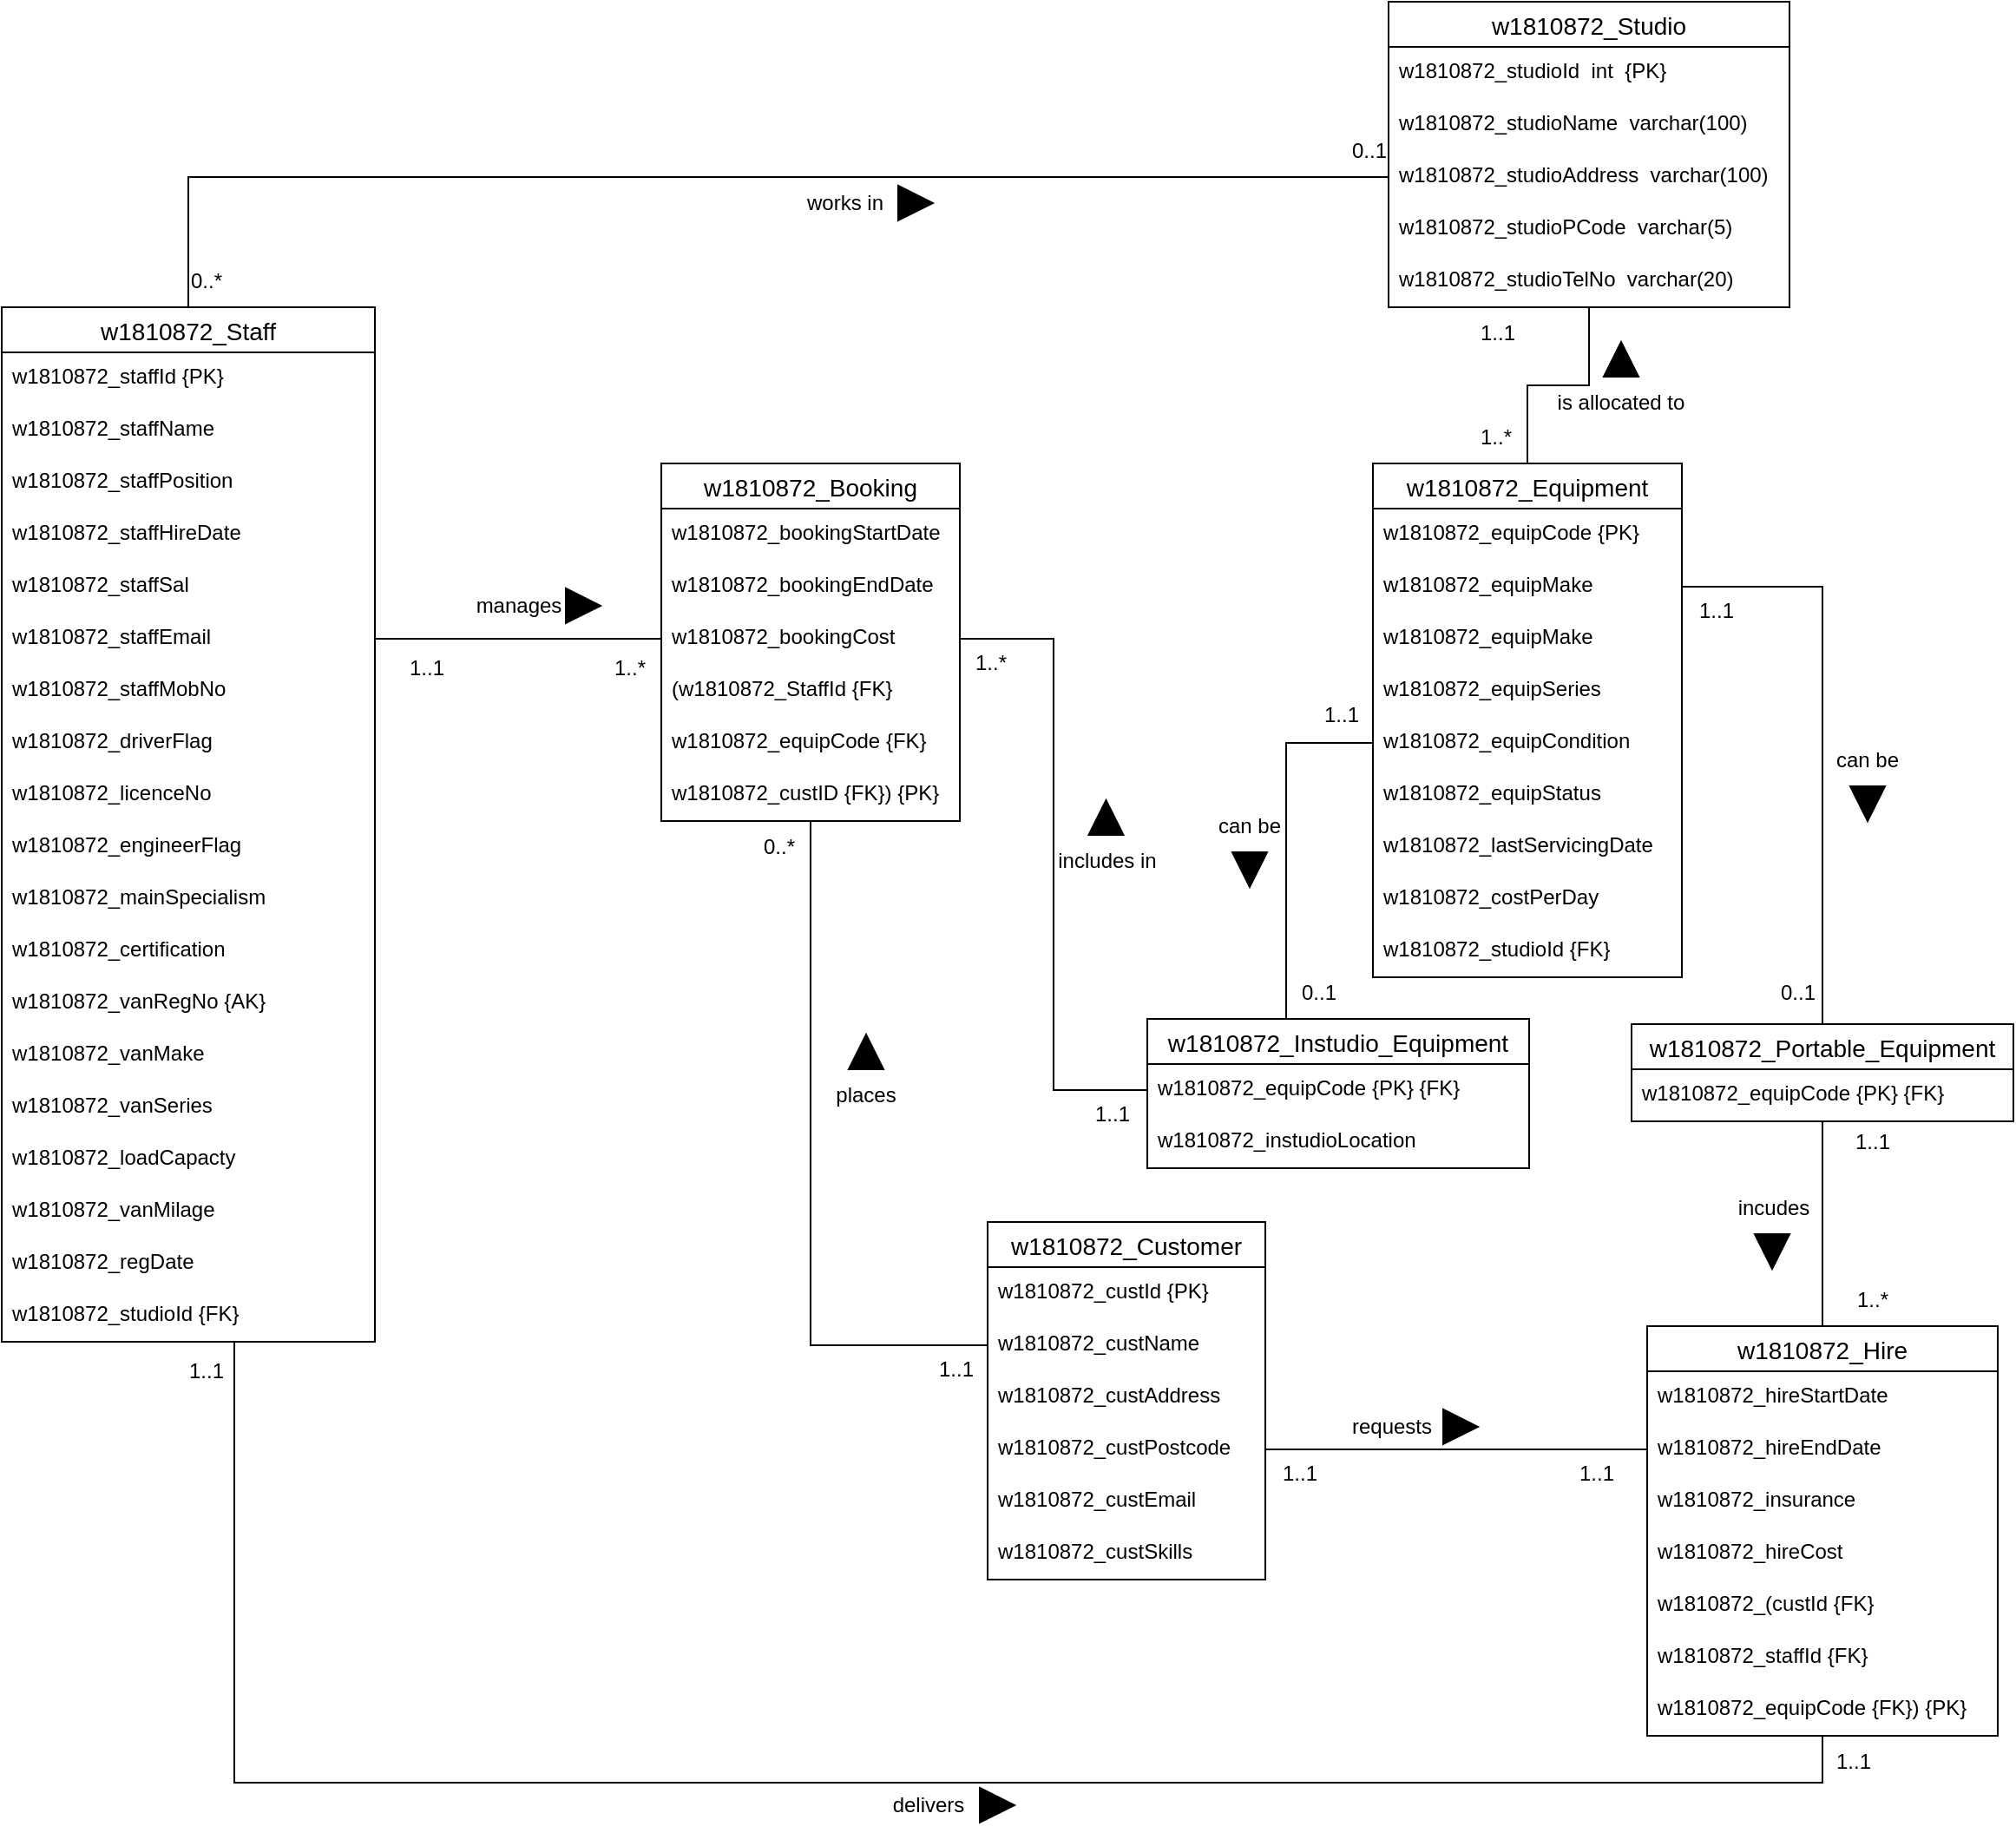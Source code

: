 <mxfile version="15.8.7" type="github">
  <diagram id="CcqqBkSiG1YW21hV8FYK" name="Version 1">
    <mxGraphModel dx="1422" dy="754" grid="1" gridSize="10" guides="1" tooltips="1" connect="1" arrows="1" fold="1" page="1" pageScale="1" pageWidth="850" pageHeight="1100" math="0" shadow="0">
      <root>
        <mxCell id="0" />
        <mxCell id="1" parent="0" />
        <mxCell id="VtyTTUjFAJm2ofCfpr8_-74" style="edgeStyle=orthogonalEdgeStyle;rounded=0;orthogonalLoop=1;jettySize=auto;html=1;endArrow=none;endFill=0;" parent="1" source="wH3_ArUirfap4TTfS6L5-1" target="VtyTTUjFAJm2ofCfpr8_-63" edge="1">
          <mxGeometry relative="1" as="geometry" />
        </mxCell>
        <mxCell id="wH3_ArUirfap4TTfS6L5-1" value="w1810872_Staff" style="swimlane;fontStyle=0;childLayout=stackLayout;horizontal=1;startSize=26;horizontalStack=0;resizeParent=1;resizeParentMax=0;resizeLast=0;collapsible=1;marginBottom=0;align=center;fontSize=14;" parent="1" vertex="1">
          <mxGeometry x="180" y="190" width="215" height="596" as="geometry" />
        </mxCell>
        <mxCell id="wH3_ArUirfap4TTfS6L5-2" value="w1810872_staffId {PK}" style="text;strokeColor=none;fillColor=none;spacingLeft=4;spacingRight=4;overflow=hidden;rotatable=0;points=[[0,0.5],[1,0.5]];portConstraint=eastwest;fontSize=12;" parent="wH3_ArUirfap4TTfS6L5-1" vertex="1">
          <mxGeometry y="26" width="215" height="30" as="geometry" />
        </mxCell>
        <mxCell id="wH3_ArUirfap4TTfS6L5-3" value="w1810872_staffName" style="text;strokeColor=none;fillColor=none;spacingLeft=4;spacingRight=4;overflow=hidden;rotatable=0;points=[[0,0.5],[1,0.5]];portConstraint=eastwest;fontSize=12;" parent="wH3_ArUirfap4TTfS6L5-1" vertex="1">
          <mxGeometry y="56" width="215" height="30" as="geometry" />
        </mxCell>
        <mxCell id="wH3_ArUirfap4TTfS6L5-4" value="w1810872_staffPosition " style="text;strokeColor=none;fillColor=none;spacingLeft=4;spacingRight=4;overflow=hidden;rotatable=0;points=[[0,0.5],[1,0.5]];portConstraint=eastwest;fontSize=12;" parent="wH3_ArUirfap4TTfS6L5-1" vertex="1">
          <mxGeometry y="86" width="215" height="30" as="geometry" />
        </mxCell>
        <mxCell id="wH3_ArUirfap4TTfS6L5-5" value="w1810872_staffHireDate" style="text;strokeColor=none;fillColor=none;spacingLeft=4;spacingRight=4;overflow=hidden;rotatable=0;points=[[0,0.5],[1,0.5]];portConstraint=eastwest;fontSize=12;" parent="wH3_ArUirfap4TTfS6L5-1" vertex="1">
          <mxGeometry y="116" width="215" height="30" as="geometry" />
        </mxCell>
        <mxCell id="wH3_ArUirfap4TTfS6L5-7" value="w1810872_staffSal" style="text;strokeColor=none;fillColor=none;spacingLeft=4;spacingRight=4;overflow=hidden;rotatable=0;points=[[0,0.5],[1,0.5]];portConstraint=eastwest;fontSize=12;" parent="wH3_ArUirfap4TTfS6L5-1" vertex="1">
          <mxGeometry y="146" width="215" height="30" as="geometry" />
        </mxCell>
        <mxCell id="wH3_ArUirfap4TTfS6L5-8" value="w1810872_staffEmail" style="text;strokeColor=none;fillColor=none;spacingLeft=4;spacingRight=4;overflow=hidden;rotatable=0;points=[[0,0.5],[1,0.5]];portConstraint=eastwest;fontSize=12;" parent="wH3_ArUirfap4TTfS6L5-1" vertex="1">
          <mxGeometry y="176" width="215" height="30" as="geometry" />
        </mxCell>
        <mxCell id="wH3_ArUirfap4TTfS6L5-6" value="w1810872_staffMobNo" style="text;strokeColor=none;fillColor=none;spacingLeft=4;spacingRight=4;overflow=hidden;rotatable=0;points=[[0,0.5],[1,0.5]];portConstraint=eastwest;fontSize=12;" parent="wH3_ArUirfap4TTfS6L5-1" vertex="1">
          <mxGeometry y="206" width="215" height="30" as="geometry" />
        </mxCell>
        <mxCell id="wH3_ArUirfap4TTfS6L5-9" value="w1810872_driverFlag" style="text;strokeColor=none;fillColor=none;spacingLeft=4;spacingRight=4;overflow=hidden;rotatable=0;points=[[0,0.5],[1,0.5]];portConstraint=eastwest;fontSize=12;" parent="wH3_ArUirfap4TTfS6L5-1" vertex="1">
          <mxGeometry y="236" width="215" height="30" as="geometry" />
        </mxCell>
        <mxCell id="wH3_ArUirfap4TTfS6L5-10" value="w1810872_licenceNo" style="text;strokeColor=none;fillColor=none;spacingLeft=4;spacingRight=4;overflow=hidden;rotatable=0;points=[[0,0.5],[1,0.5]];portConstraint=eastwest;fontSize=12;" parent="wH3_ArUirfap4TTfS6L5-1" vertex="1">
          <mxGeometry y="266" width="215" height="30" as="geometry" />
        </mxCell>
        <mxCell id="wH3_ArUirfap4TTfS6L5-11" value="w1810872_engineerFlag" style="text;strokeColor=none;fillColor=none;spacingLeft=4;spacingRight=4;overflow=hidden;rotatable=0;points=[[0,0.5],[1,0.5]];portConstraint=eastwest;fontSize=12;" parent="wH3_ArUirfap4TTfS6L5-1" vertex="1">
          <mxGeometry y="296" width="215" height="30" as="geometry" />
        </mxCell>
        <mxCell id="wH3_ArUirfap4TTfS6L5-12" value="w1810872_mainSpecialism " style="text;strokeColor=none;fillColor=none;spacingLeft=4;spacingRight=4;overflow=hidden;rotatable=0;points=[[0,0.5],[1,0.5]];portConstraint=eastwest;fontSize=12;" parent="wH3_ArUirfap4TTfS6L5-1" vertex="1">
          <mxGeometry y="326" width="215" height="30" as="geometry" />
        </mxCell>
        <mxCell id="wH3_ArUirfap4TTfS6L5-18" value="w1810872_certification" style="text;strokeColor=none;fillColor=none;spacingLeft=4;spacingRight=4;overflow=hidden;rotatable=0;points=[[0,0.5],[1,0.5]];portConstraint=eastwest;fontSize=12;" parent="wH3_ArUirfap4TTfS6L5-1" vertex="1">
          <mxGeometry y="356" width="215" height="30" as="geometry" />
        </mxCell>
        <mxCell id="wH3_ArUirfap4TTfS6L5-24" value="w1810872_vanRegNo {AK}" style="text;strokeColor=none;fillColor=none;spacingLeft=4;spacingRight=4;overflow=hidden;rotatable=0;points=[[0,0.5],[1,0.5]];portConstraint=eastwest;fontSize=12;fontColor=#000000;" parent="wH3_ArUirfap4TTfS6L5-1" vertex="1">
          <mxGeometry y="386" width="215" height="30" as="geometry" />
        </mxCell>
        <mxCell id="wH3_ArUirfap4TTfS6L5-19" value="w1810872_vanMake" style="text;strokeColor=none;fillColor=none;spacingLeft=4;spacingRight=4;overflow=hidden;rotatable=0;points=[[0,0.5],[1,0.5]];portConstraint=eastwest;fontSize=12;fontColor=#000000;" parent="wH3_ArUirfap4TTfS6L5-1" vertex="1">
          <mxGeometry y="416" width="215" height="30" as="geometry" />
        </mxCell>
        <mxCell id="wH3_ArUirfap4TTfS6L5-26" value="w1810872_vanSeries " style="text;strokeColor=none;fillColor=none;spacingLeft=4;spacingRight=4;overflow=hidden;rotatable=0;points=[[0,0.5],[1,0.5]];portConstraint=eastwest;fontSize=12;fontColor=#000000;" parent="wH3_ArUirfap4TTfS6L5-1" vertex="1">
          <mxGeometry y="446" width="215" height="30" as="geometry" />
        </mxCell>
        <mxCell id="wH3_ArUirfap4TTfS6L5-27" value="w1810872_loadCapacty" style="text;strokeColor=none;fillColor=none;spacingLeft=4;spacingRight=4;overflow=hidden;rotatable=0;points=[[0,0.5],[1,0.5]];portConstraint=eastwest;fontSize=12;fontColor=#000000;" parent="wH3_ArUirfap4TTfS6L5-1" vertex="1">
          <mxGeometry y="476" width="215" height="30" as="geometry" />
        </mxCell>
        <mxCell id="wH3_ArUirfap4TTfS6L5-25" value="w1810872_vanMilage " style="text;strokeColor=none;fillColor=none;spacingLeft=4;spacingRight=4;overflow=hidden;rotatable=0;points=[[0,0.5],[1,0.5]];portConstraint=eastwest;fontSize=12;fontColor=#000000;" parent="wH3_ArUirfap4TTfS6L5-1" vertex="1">
          <mxGeometry y="506" width="215" height="30" as="geometry" />
        </mxCell>
        <mxCell id="wH3_ArUirfap4TTfS6L5-28" value="w1810872_regDate" style="text;strokeColor=none;fillColor=none;spacingLeft=4;spacingRight=4;overflow=hidden;rotatable=0;points=[[0,0.5],[1,0.5]];portConstraint=eastwest;fontSize=12;fontColor=#000000;" parent="wH3_ArUirfap4TTfS6L5-1" vertex="1">
          <mxGeometry y="536" width="215" height="30" as="geometry" />
        </mxCell>
        <mxCell id="VtyTTUjFAJm2ofCfpr8_-73" value="w1810872_studioId {FK}" style="text;strokeColor=none;fillColor=none;spacingLeft=4;spacingRight=4;overflow=hidden;rotatable=0;points=[[0,0.5],[1,0.5]];portConstraint=eastwest;fontSize=12;fontColor=#000000;" parent="wH3_ArUirfap4TTfS6L5-1" vertex="1">
          <mxGeometry y="566" width="215" height="30" as="geometry" />
        </mxCell>
        <mxCell id="VtyTTUjFAJm2ofCfpr8_-67" style="edgeStyle=orthogonalEdgeStyle;rounded=0;orthogonalLoop=1;jettySize=auto;html=1;endArrow=none;endFill=0;" parent="1" source="wH3_ArUirfap4TTfS6L5-29" target="VtyTTUjFAJm2ofCfpr8_-61" edge="1">
          <mxGeometry relative="1" as="geometry" />
        </mxCell>
        <mxCell id="wH3_ArUirfap4TTfS6L5-29" value="w1810872_Equipment" style="swimlane;fontStyle=0;childLayout=stackLayout;horizontal=1;startSize=26;horizontalStack=0;resizeParent=1;resizeParentMax=0;resizeLast=0;collapsible=1;marginBottom=0;align=center;fontSize=14;fontColor=#000000;" parent="1" vertex="1">
          <mxGeometry x="970" y="280" width="178" height="296" as="geometry" />
        </mxCell>
        <mxCell id="wH3_ArUirfap4TTfS6L5-30" value="w1810872_equipCode {PK}" style="text;strokeColor=none;fillColor=none;spacingLeft=4;spacingRight=4;overflow=hidden;rotatable=0;points=[[0,0.5],[1,0.5]];portConstraint=eastwest;fontSize=12;fontColor=#000000;" parent="wH3_ArUirfap4TTfS6L5-29" vertex="1">
          <mxGeometry y="26" width="178" height="30" as="geometry" />
        </mxCell>
        <mxCell id="wH3_ArUirfap4TTfS6L5-31" value="w1810872_equipMake" style="text;strokeColor=none;fillColor=none;spacingLeft=4;spacingRight=4;overflow=hidden;rotatable=0;points=[[0,0.5],[1,0.5]];portConstraint=eastwest;fontSize=12;fontColor=#000000;" parent="wH3_ArUirfap4TTfS6L5-29" vertex="1">
          <mxGeometry y="56" width="178" height="30" as="geometry" />
        </mxCell>
        <mxCell id="nbJVjTYj6Yu_1hs8ueYN-4" value="w1810872_equipMake" style="text;strokeColor=none;fillColor=none;spacingLeft=4;spacingRight=4;overflow=hidden;rotatable=0;points=[[0,0.5],[1,0.5]];portConstraint=eastwest;fontSize=12;fontColor=#000000;" parent="wH3_ArUirfap4TTfS6L5-29" vertex="1">
          <mxGeometry y="86" width="178" height="30" as="geometry" />
        </mxCell>
        <mxCell id="wH3_ArUirfap4TTfS6L5-32" value="w1810872_equipSeries " style="text;strokeColor=none;fillColor=none;spacingLeft=4;spacingRight=4;overflow=hidden;rotatable=0;points=[[0,0.5],[1,0.5]];portConstraint=eastwest;fontSize=12;fontColor=#000000;" parent="wH3_ArUirfap4TTfS6L5-29" vertex="1">
          <mxGeometry y="116" width="178" height="30" as="geometry" />
        </mxCell>
        <mxCell id="wH3_ArUirfap4TTfS6L5-56" value="w1810872_equipCondition" style="text;strokeColor=none;fillColor=none;spacingLeft=4;spacingRight=4;overflow=hidden;rotatable=0;points=[[0,0.5],[1,0.5]];portConstraint=eastwest;fontSize=12;fontColor=#000000;" parent="wH3_ArUirfap4TTfS6L5-29" vertex="1">
          <mxGeometry y="146" width="178" height="30" as="geometry" />
        </mxCell>
        <mxCell id="wH3_ArUirfap4TTfS6L5-57" value="w1810872_equipStatus" style="text;strokeColor=none;fillColor=none;spacingLeft=4;spacingRight=4;overflow=hidden;rotatable=0;points=[[0,0.5],[1,0.5]];portConstraint=eastwest;fontSize=12;fontColor=#000000;" parent="wH3_ArUirfap4TTfS6L5-29" vertex="1">
          <mxGeometry y="176" width="178" height="30" as="geometry" />
        </mxCell>
        <mxCell id="wH3_ArUirfap4TTfS6L5-58" value="w1810872_lastServicingDate" style="text;strokeColor=none;fillColor=none;spacingLeft=4;spacingRight=4;overflow=hidden;rotatable=0;points=[[0,0.5],[1,0.5]];portConstraint=eastwest;fontSize=12;fontColor=#000000;" parent="wH3_ArUirfap4TTfS6L5-29" vertex="1">
          <mxGeometry y="206" width="178" height="30" as="geometry" />
        </mxCell>
        <mxCell id="wH3_ArUirfap4TTfS6L5-59" value="w1810872_costPerDay" style="text;strokeColor=none;fillColor=none;spacingLeft=4;spacingRight=4;overflow=hidden;rotatable=0;points=[[0,0.5],[1,0.5]];portConstraint=eastwest;fontSize=12;fontColor=#000000;" parent="wH3_ArUirfap4TTfS6L5-29" vertex="1">
          <mxGeometry y="236" width="178" height="30" as="geometry" />
        </mxCell>
        <mxCell id="VtyTTUjFAJm2ofCfpr8_-72" value="w1810872_studioId {FK}" style="text;strokeColor=none;fillColor=none;spacingLeft=4;spacingRight=4;overflow=hidden;rotatable=0;points=[[0,0.5],[1,0.5]];portConstraint=eastwest;fontSize=12;fontColor=#000000;" parent="wH3_ArUirfap4TTfS6L5-29" vertex="1">
          <mxGeometry y="266" width="178" height="30" as="geometry" />
        </mxCell>
        <mxCell id="wH3_ArUirfap4TTfS6L5-33" value="w1810872_Instudio_Equipment" style="swimlane;fontStyle=0;childLayout=stackLayout;horizontal=1;startSize=26;horizontalStack=0;resizeParent=1;resizeParentMax=0;resizeLast=0;collapsible=1;marginBottom=0;align=center;fontSize=14;fontColor=#000000;" parent="1" vertex="1">
          <mxGeometry x="840" y="600" width="220" height="86" as="geometry" />
        </mxCell>
        <mxCell id="nbJVjTYj6Yu_1hs8ueYN-1" value="w1810872_equipCode {PK} {FK}" style="text;strokeColor=none;fillColor=none;spacingLeft=4;spacingRight=4;overflow=hidden;rotatable=0;points=[[0,0.5],[1,0.5]];portConstraint=eastwest;fontSize=12;fontColor=#000000;" parent="wH3_ArUirfap4TTfS6L5-33" vertex="1">
          <mxGeometry y="26" width="220" height="30" as="geometry" />
        </mxCell>
        <mxCell id="wH3_ArUirfap4TTfS6L5-34" value="w1810872_instudioLocation" style="text;strokeColor=none;fillColor=none;spacingLeft=4;spacingRight=4;overflow=hidden;rotatable=0;points=[[0,0.5],[1,0.5]];portConstraint=eastwest;fontSize=12;fontColor=#000000;" parent="wH3_ArUirfap4TTfS6L5-33" vertex="1">
          <mxGeometry y="56" width="220" height="30" as="geometry" />
        </mxCell>
        <mxCell id="28Ivz7gwSlMY4bfBRnSF-2" style="edgeStyle=orthogonalEdgeStyle;rounded=0;orthogonalLoop=1;jettySize=auto;html=1;endArrow=none;endFill=0;" edge="1" parent="1" source="wH3_ArUirfap4TTfS6L5-37" target="VtyTTUjFAJm2ofCfpr8_-10">
          <mxGeometry relative="1" as="geometry" />
        </mxCell>
        <mxCell id="wH3_ArUirfap4TTfS6L5-37" value="w1810872_Portable_Equipment" style="swimlane;fontStyle=0;childLayout=stackLayout;horizontal=1;startSize=26;horizontalStack=0;resizeParent=1;resizeParentMax=0;resizeLast=0;collapsible=1;marginBottom=0;align=center;fontSize=14;fontColor=#000000;" parent="1" vertex="1">
          <mxGeometry x="1119" y="603" width="220" height="56" as="geometry" />
        </mxCell>
        <mxCell id="nbJVjTYj6Yu_1hs8ueYN-3" value="w1810872_equipCode {PK} {FK}" style="text;strokeColor=none;fillColor=none;spacingLeft=4;spacingRight=4;overflow=hidden;rotatable=0;points=[[0,0.5],[1,0.5]];portConstraint=eastwest;fontSize=12;fontColor=#000000;" parent="wH3_ArUirfap4TTfS6L5-37" vertex="1">
          <mxGeometry y="26" width="220" height="30" as="geometry" />
        </mxCell>
        <mxCell id="wH3_ArUirfap4TTfS6L5-41" style="edgeStyle=orthogonalEdgeStyle;rounded=0;orthogonalLoop=1;jettySize=auto;html=1;fontColor=#000000;endArrow=none;endFill=0;exitX=0;exitY=0.5;exitDx=0;exitDy=0;" parent="1" source="wH3_ArUirfap4TTfS6L5-56" target="wH3_ArUirfap4TTfS6L5-33" edge="1">
          <mxGeometry relative="1" as="geometry">
            <Array as="points">
              <mxPoint x="920" y="441" />
            </Array>
          </mxGeometry>
        </mxCell>
        <mxCell id="wH3_ArUirfap4TTfS6L5-42" style="edgeStyle=orthogonalEdgeStyle;rounded=0;orthogonalLoop=1;jettySize=auto;html=1;fontColor=#000000;endArrow=none;endFill=0;" parent="1" source="wH3_ArUirfap4TTfS6L5-31" target="wH3_ArUirfap4TTfS6L5-37" edge="1">
          <mxGeometry relative="1" as="geometry" />
        </mxCell>
        <mxCell id="wH3_ArUirfap4TTfS6L5-43" value="can be" style="text;html=1;strokeColor=none;fillColor=none;align=center;verticalAlign=middle;whiteSpace=wrap;rounded=0;fontColor=#000000;" parent="1" vertex="1">
          <mxGeometry x="869" y="474" width="60" height="30" as="geometry" />
        </mxCell>
        <mxCell id="wH3_ArUirfap4TTfS6L5-44" value="" style="triangle;whiteSpace=wrap;html=1;fontColor=#000000;direction=south;fillColor=#000000;" parent="1" vertex="1">
          <mxGeometry x="889" y="504" width="20" height="20" as="geometry" />
        </mxCell>
        <mxCell id="wH3_ArUirfap4TTfS6L5-46" value="1..1" style="text;html=1;strokeColor=none;fillColor=none;align=center;verticalAlign=middle;whiteSpace=wrap;rounded=0;fontColor=#000000;" parent="1" vertex="1">
          <mxGeometry x="922" y="410" width="60" height="30" as="geometry" />
        </mxCell>
        <mxCell id="wH3_ArUirfap4TTfS6L5-51" value="1..1" style="text;html=1;strokeColor=none;fillColor=none;align=center;verticalAlign=middle;whiteSpace=wrap;rounded=0;fontColor=#000000;" parent="1" vertex="1">
          <mxGeometry x="1138" y="350" width="60" height="30" as="geometry" />
        </mxCell>
        <mxCell id="wH3_ArUirfap4TTfS6L5-52" value="0..1&lt;span style=&quot;color: rgba(0 , 0 , 0 , 0) ; font-family: monospace ; font-size: 0px&quot;&gt;%3CmxGraphModel%3E%3Croot%3E%3CmxCell%20id%3D%220%22%2F%3E%3CmxCell%20id%3D%221%22%20parent%3D%220%22%2F%3E%3CmxCell%20id%3D%222%22%20value%3D%221..1%22%20style%3D%22text%3Bhtml%3D1%3BstrokeColor%3Dnone%3BfillColor%3Dnone%3Balign%3Dcenter%3BverticalAlign%3Dmiddle%3BwhiteSpace%3Dwrap%3Brounded%3D0%3BfontColor%3D%23000000%3B%22%20vertex%3D%221%22%20parent%3D%221%22%3E%3CmxGeometry%20x%3D%22722%22%20y%3D%22350%22%20width%3D%2260%22%20height%3D%2230%22%20as%3D%22geometry%22%2F%3E%3C%2FmxCell%3E%3C%2Froot%3E%3C%2FmxGraphModel%3E&lt;/span&gt;" style="text;html=1;strokeColor=none;fillColor=none;align=center;verticalAlign=middle;whiteSpace=wrap;rounded=0;fontColor=#000000;" parent="1" vertex="1">
          <mxGeometry x="909" y="570" width="60" height="30" as="geometry" />
        </mxCell>
        <mxCell id="wH3_ArUirfap4TTfS6L5-53" value="0..1" style="text;html=1;strokeColor=none;fillColor=none;align=center;verticalAlign=middle;whiteSpace=wrap;rounded=0;fontColor=#000000;" parent="1" vertex="1">
          <mxGeometry x="1185" y="570" width="60" height="30" as="geometry" />
        </mxCell>
        <mxCell id="wH3_ArUirfap4TTfS6L5-54" value="can be" style="text;html=1;strokeColor=none;fillColor=none;align=center;verticalAlign=middle;whiteSpace=wrap;rounded=0;fontColor=#000000;" parent="1" vertex="1">
          <mxGeometry x="1225" y="436" width="60" height="30" as="geometry" />
        </mxCell>
        <mxCell id="wH3_ArUirfap4TTfS6L5-55" value="" style="triangle;whiteSpace=wrap;html=1;fontColor=#000000;direction=south;fillColor=#000000;" parent="1" vertex="1">
          <mxGeometry x="1245" y="466" width="20" height="20" as="geometry" />
        </mxCell>
        <mxCell id="n2K_HDW1BZdv-mTh19Q7-1" value="w1810872_Customer" style="swimlane;fontStyle=0;childLayout=stackLayout;horizontal=1;startSize=26;horizontalStack=0;resizeParent=1;resizeParentMax=0;resizeLast=0;collapsible=1;marginBottom=0;align=center;fontSize=14;fontColor=#000000;" parent="1" vertex="1">
          <mxGeometry x="748" y="717" width="160" height="206" as="geometry" />
        </mxCell>
        <mxCell id="n2K_HDW1BZdv-mTh19Q7-2" value="w1810872_custId {PK}" style="text;strokeColor=none;fillColor=none;spacingLeft=4;spacingRight=4;overflow=hidden;rotatable=0;points=[[0,0.5],[1,0.5]];portConstraint=eastwest;fontSize=12;fontColor=#000000;" parent="n2K_HDW1BZdv-mTh19Q7-1" vertex="1">
          <mxGeometry y="26" width="160" height="30" as="geometry" />
        </mxCell>
        <mxCell id="n2K_HDW1BZdv-mTh19Q7-3" value="w1810872_custName" style="text;strokeColor=none;fillColor=none;spacingLeft=4;spacingRight=4;overflow=hidden;rotatable=0;points=[[0,0.5],[1,0.5]];portConstraint=eastwest;fontSize=12;fontColor=#000000;" parent="n2K_HDW1BZdv-mTh19Q7-1" vertex="1">
          <mxGeometry y="56" width="160" height="30" as="geometry" />
        </mxCell>
        <mxCell id="n2K_HDW1BZdv-mTh19Q7-4" value="w1810872_custAddress" style="text;strokeColor=none;fillColor=none;spacingLeft=4;spacingRight=4;overflow=hidden;rotatable=0;points=[[0,0.5],[1,0.5]];portConstraint=eastwest;fontSize=12;fontColor=#000000;" parent="n2K_HDW1BZdv-mTh19Q7-1" vertex="1">
          <mxGeometry y="86" width="160" height="30" as="geometry" />
        </mxCell>
        <mxCell id="n2K_HDW1BZdv-mTh19Q7-5" value="w1810872_custPostcode" style="text;strokeColor=none;fillColor=none;spacingLeft=4;spacingRight=4;overflow=hidden;rotatable=0;points=[[0,0.5],[1,0.5]];portConstraint=eastwest;fontSize=12;fontColor=#000000;" parent="n2K_HDW1BZdv-mTh19Q7-1" vertex="1">
          <mxGeometry y="116" width="160" height="30" as="geometry" />
        </mxCell>
        <mxCell id="n2K_HDW1BZdv-mTh19Q7-6" value="w1810872_custEmail" style="text;strokeColor=none;fillColor=none;spacingLeft=4;spacingRight=4;overflow=hidden;rotatable=0;points=[[0,0.5],[1,0.5]];portConstraint=eastwest;fontSize=12;fontColor=#000000;" parent="n2K_HDW1BZdv-mTh19Q7-1" vertex="1">
          <mxGeometry y="146" width="160" height="30" as="geometry" />
        </mxCell>
        <mxCell id="n2K_HDW1BZdv-mTh19Q7-7" value="w1810872_custSkills" style="text;strokeColor=none;fillColor=none;spacingLeft=4;spacingRight=4;overflow=hidden;rotatable=0;points=[[0,0.5],[1,0.5]];portConstraint=eastwest;fontSize=12;fontColor=#000000;" parent="n2K_HDW1BZdv-mTh19Q7-1" vertex="1">
          <mxGeometry y="176" width="160" height="30" as="geometry" />
        </mxCell>
        <mxCell id="n2K_HDW1BZdv-mTh19Q7-21" style="edgeStyle=orthogonalEdgeStyle;rounded=0;orthogonalLoop=1;jettySize=auto;html=1;endArrow=none;endFill=0;" parent="1" source="n2K_HDW1BZdv-mTh19Q7-9" target="n2K_HDW1BZdv-mTh19Q7-3" edge="1">
          <mxGeometry relative="1" as="geometry" />
        </mxCell>
        <mxCell id="n2K_HDW1BZdv-mTh19Q7-9" value="w1810872_Booking" style="swimlane;fontStyle=0;childLayout=stackLayout;horizontal=1;startSize=26;horizontalStack=0;resizeParent=1;resizeParentMax=0;resizeLast=0;collapsible=1;marginBottom=0;align=center;fontSize=14;fontColor=#000000;" parent="1" vertex="1">
          <mxGeometry x="560" y="280" width="172" height="206" as="geometry" />
        </mxCell>
        <mxCell id="VtyTTUjFAJm2ofCfpr8_-55" value="w1810872_bookingStartDate" style="text;strokeColor=none;fillColor=none;spacingLeft=4;spacingRight=4;overflow=hidden;rotatable=0;points=[[0,0.5],[1,0.5]];portConstraint=eastwest;fontSize=12;fontColor=#000000;" parent="n2K_HDW1BZdv-mTh19Q7-9" vertex="1">
          <mxGeometry y="26" width="172" height="30" as="geometry" />
        </mxCell>
        <mxCell id="VtyTTUjFAJm2ofCfpr8_-56" value="w1810872_bookingEndDate" style="text;strokeColor=none;fillColor=none;spacingLeft=4;spacingRight=4;overflow=hidden;rotatable=0;points=[[0,0.5],[1,0.5]];portConstraint=eastwest;fontSize=12;fontColor=#000000;" parent="n2K_HDW1BZdv-mTh19Q7-9" vertex="1">
          <mxGeometry y="56" width="172" height="30" as="geometry" />
        </mxCell>
        <mxCell id="VtyTTUjFAJm2ofCfpr8_-57" value="w1810872_bookingCost" style="text;strokeColor=none;fillColor=none;spacingLeft=4;spacingRight=4;overflow=hidden;rotatable=0;points=[[0,0.5],[1,0.5]];portConstraint=eastwest;fontSize=12;fontColor=#000000;" parent="n2K_HDW1BZdv-mTh19Q7-9" vertex="1">
          <mxGeometry y="86" width="172" height="30" as="geometry" />
        </mxCell>
        <mxCell id="n2K_HDW1BZdv-mTh19Q7-11" value="(w1810872_StaffId {FK}" style="text;strokeColor=none;fillColor=none;spacingLeft=4;spacingRight=4;overflow=hidden;rotatable=0;points=[[0,0.5],[1,0.5]];portConstraint=eastwest;fontSize=12;fontColor=#000000;" parent="n2K_HDW1BZdv-mTh19Q7-9" vertex="1">
          <mxGeometry y="116" width="172" height="30" as="geometry" />
        </mxCell>
        <mxCell id="n2K_HDW1BZdv-mTh19Q7-12" value="w1810872_equipCode {FK}" style="text;strokeColor=none;fillColor=none;spacingLeft=4;spacingRight=4;overflow=hidden;rotatable=0;points=[[0,0.5],[1,0.5]];portConstraint=eastwest;fontSize=12;fontColor=#000000;" parent="n2K_HDW1BZdv-mTh19Q7-9" vertex="1">
          <mxGeometry y="146" width="172" height="30" as="geometry" />
        </mxCell>
        <mxCell id="n2K_HDW1BZdv-mTh19Q7-13" value="w1810872_custID {FK}) {PK}" style="text;strokeColor=none;fillColor=none;spacingLeft=4;spacingRight=4;overflow=hidden;rotatable=0;points=[[0,0.5],[1,0.5]];portConstraint=eastwest;fontSize=12;fontColor=#000000;" parent="n2K_HDW1BZdv-mTh19Q7-9" vertex="1">
          <mxGeometry y="176" width="172" height="30" as="geometry" />
        </mxCell>
        <mxCell id="n2K_HDW1BZdv-mTh19Q7-19" value="1..*" style="text;html=1;strokeColor=none;fillColor=none;align=center;verticalAlign=middle;whiteSpace=wrap;rounded=0;" parent="1" vertex="1">
          <mxGeometry x="512" y="383" width="60" height="30" as="geometry" />
        </mxCell>
        <mxCell id="n2K_HDW1BZdv-mTh19Q7-20" value="1..*" style="text;html=1;strokeColor=none;fillColor=none;align=center;verticalAlign=middle;whiteSpace=wrap;rounded=0;" parent="1" vertex="1">
          <mxGeometry x="719.5" y="380" width="60" height="30" as="geometry" />
        </mxCell>
        <mxCell id="n2K_HDW1BZdv-mTh19Q7-22" value="0..*" style="text;html=1;strokeColor=none;fillColor=none;align=center;verticalAlign=middle;whiteSpace=wrap;rounded=0;" parent="1" vertex="1">
          <mxGeometry x="598" y="486" width="60" height="30" as="geometry" />
        </mxCell>
        <mxCell id="n2K_HDW1BZdv-mTh19Q7-23" value="1..1" style="text;html=1;strokeColor=none;fillColor=none;align=center;verticalAlign=middle;whiteSpace=wrap;rounded=0;" parent="1" vertex="1">
          <mxGeometry x="790" y="640" width="60" height="30" as="geometry" />
        </mxCell>
        <mxCell id="n2K_HDW1BZdv-mTh19Q7-24" value="1..1" style="text;html=1;strokeColor=none;fillColor=none;align=center;verticalAlign=middle;whiteSpace=wrap;rounded=0;" parent="1" vertex="1">
          <mxGeometry x="395" y="383" width="60" height="30" as="geometry" />
        </mxCell>
        <mxCell id="n2K_HDW1BZdv-mTh19Q7-25" value="1..1" style="text;html=1;strokeColor=none;fillColor=none;align=center;verticalAlign=middle;whiteSpace=wrap;rounded=0;" parent="1" vertex="1">
          <mxGeometry x="700" y="787" width="60" height="30" as="geometry" />
        </mxCell>
        <mxCell id="Edv-MvZsnZ7X6Sw8Yy-o-7" value="manages" style="text;html=1;strokeColor=none;fillColor=none;align=center;verticalAlign=middle;whiteSpace=wrap;rounded=0;" parent="1" vertex="1">
          <mxGeometry x="448" y="347" width="60" height="30" as="geometry" />
        </mxCell>
        <mxCell id="VtyTTUjFAJm2ofCfpr8_-1" value="" style="triangle;whiteSpace=wrap;html=1;fontColor=#000000;direction=east;fillColor=#000000;" parent="1" vertex="1">
          <mxGeometry x="505" y="352" width="20" height="20" as="geometry" />
        </mxCell>
        <mxCell id="VtyTTUjFAJm2ofCfpr8_-2" value="includes in" style="text;html=1;strokeColor=none;fillColor=none;align=center;verticalAlign=middle;whiteSpace=wrap;rounded=0;" parent="1" vertex="1">
          <mxGeometry x="780.5" y="494" width="71.5" height="30" as="geometry" />
        </mxCell>
        <mxCell id="VtyTTUjFAJm2ofCfpr8_-3" value="" style="triangle;whiteSpace=wrap;html=1;fontColor=#000000;direction=north;fillColor=#000000;" parent="1" vertex="1">
          <mxGeometry x="806.25" y="474" width="20" height="20" as="geometry" />
        </mxCell>
        <mxCell id="VtyTTUjFAJm2ofCfpr8_-4" value="places" style="text;html=1;strokeColor=none;fillColor=none;align=center;verticalAlign=middle;whiteSpace=wrap;rounded=0;fontColor=#000000;" parent="1" vertex="1">
          <mxGeometry x="648" y="629" width="60" height="30" as="geometry" />
        </mxCell>
        <mxCell id="VtyTTUjFAJm2ofCfpr8_-5" value="" style="triangle;whiteSpace=wrap;html=1;fontColor=#000000;direction=north;fillColor=#000000;" parent="1" vertex="1">
          <mxGeometry x="668" y="609" width="20" height="20" as="geometry" />
        </mxCell>
        <mxCell id="VtyTTUjFAJm2ofCfpr8_-21" style="edgeStyle=orthogonalEdgeStyle;rounded=0;orthogonalLoop=1;jettySize=auto;html=1;endArrow=none;endFill=0;" parent="1" source="VtyTTUjFAJm2ofCfpr8_-10" target="VtyTTUjFAJm2ofCfpr8_-73" edge="1">
          <mxGeometry relative="1" as="geometry">
            <Array as="points">
              <mxPoint x="1229" y="1040" />
              <mxPoint x="314" y="1040" />
            </Array>
          </mxGeometry>
        </mxCell>
        <mxCell id="VtyTTUjFAJm2ofCfpr8_-10" value="w1810872_Hire" style="swimlane;fontStyle=0;childLayout=stackLayout;horizontal=1;startSize=26;horizontalStack=0;resizeParent=1;resizeParentMax=0;resizeLast=0;collapsible=1;marginBottom=0;align=center;fontSize=14;fontColor=#000000;" parent="1" vertex="1">
          <mxGeometry x="1128" y="777" width="202" height="236" as="geometry" />
        </mxCell>
        <mxCell id="VtyTTUjFAJm2ofCfpr8_-50" value="w1810872_hireStartDate" style="text;strokeColor=none;fillColor=none;spacingLeft=4;spacingRight=4;overflow=hidden;rotatable=0;points=[[0,0.5],[1,0.5]];portConstraint=eastwest;fontSize=12;fontColor=#000000;" parent="VtyTTUjFAJm2ofCfpr8_-10" vertex="1">
          <mxGeometry y="26" width="202" height="30" as="geometry" />
        </mxCell>
        <mxCell id="VtyTTUjFAJm2ofCfpr8_-51" value="w1810872_hireEndDate" style="text;strokeColor=none;fillColor=none;spacingLeft=4;spacingRight=4;overflow=hidden;rotatable=0;points=[[0,0.5],[1,0.5]];portConstraint=eastwest;fontSize=12;fontColor=#000000;" parent="VtyTTUjFAJm2ofCfpr8_-10" vertex="1">
          <mxGeometry y="56" width="202" height="30" as="geometry" />
        </mxCell>
        <mxCell id="VtyTTUjFAJm2ofCfpr8_-53" value="w1810872_insurance" style="text;strokeColor=none;fillColor=none;spacingLeft=4;spacingRight=4;overflow=hidden;rotatable=0;points=[[0,0.5],[1,0.5]];portConstraint=eastwest;fontSize=12;fontColor=#000000;" parent="VtyTTUjFAJm2ofCfpr8_-10" vertex="1">
          <mxGeometry y="86" width="202" height="30" as="geometry" />
        </mxCell>
        <mxCell id="VtyTTUjFAJm2ofCfpr8_-54" value="w1810872_hireCost" style="text;strokeColor=none;fillColor=none;spacingLeft=4;spacingRight=4;overflow=hidden;rotatable=0;points=[[0,0.5],[1,0.5]];portConstraint=eastwest;fontSize=12;fontColor=#000000;" parent="VtyTTUjFAJm2ofCfpr8_-10" vertex="1">
          <mxGeometry y="116" width="202" height="30" as="geometry" />
        </mxCell>
        <mxCell id="VtyTTUjFAJm2ofCfpr8_-12" value="w1810872_(custId {FK}" style="text;strokeColor=none;fillColor=none;spacingLeft=4;spacingRight=4;overflow=hidden;rotatable=0;points=[[0,0.5],[1,0.5]];portConstraint=eastwest;fontSize=12;fontColor=#000000;" parent="VtyTTUjFAJm2ofCfpr8_-10" vertex="1">
          <mxGeometry y="146" width="202" height="30" as="geometry" />
        </mxCell>
        <mxCell id="VtyTTUjFAJm2ofCfpr8_-14" value="w1810872_staffId {FK}" style="text;strokeColor=none;fillColor=none;spacingLeft=4;spacingRight=4;overflow=hidden;rotatable=0;points=[[0,0.5],[1,0.5]];portConstraint=eastwest;fontSize=12;" parent="VtyTTUjFAJm2ofCfpr8_-10" vertex="1">
          <mxGeometry y="176" width="202" height="30" as="geometry" />
        </mxCell>
        <mxCell id="VtyTTUjFAJm2ofCfpr8_-13" value="w1810872_equipCode {FK}) {PK}" style="text;strokeColor=none;fillColor=none;spacingLeft=4;spacingRight=4;overflow=hidden;rotatable=0;points=[[0,0.5],[1,0.5]];portConstraint=eastwest;fontSize=12;fontColor=#000000;" parent="VtyTTUjFAJm2ofCfpr8_-10" vertex="1">
          <mxGeometry y="206" width="202" height="30" as="geometry" />
        </mxCell>
        <mxCell id="VtyTTUjFAJm2ofCfpr8_-15" style="edgeStyle=orthogonalEdgeStyle;rounded=0;orthogonalLoop=1;jettySize=auto;html=1;endArrow=none;endFill=0;exitX=0;exitY=0.5;exitDx=0;exitDy=0;" parent="1" source="VtyTTUjFAJm2ofCfpr8_-51" target="n2K_HDW1BZdv-mTh19Q7-5" edge="1">
          <mxGeometry relative="1" as="geometry" />
        </mxCell>
        <mxCell id="VtyTTUjFAJm2ofCfpr8_-16" value="1..1" style="text;html=1;strokeColor=none;fillColor=none;align=center;verticalAlign=middle;whiteSpace=wrap;rounded=0;fontColor=#000000;" parent="1" vertex="1">
          <mxGeometry x="1069" y="847" width="60" height="30" as="geometry" />
        </mxCell>
        <mxCell id="VtyTTUjFAJm2ofCfpr8_-20" value="1..*" style="text;html=1;strokeColor=none;fillColor=none;align=center;verticalAlign=middle;whiteSpace=wrap;rounded=0;" parent="1" vertex="1">
          <mxGeometry x="1228" y="747" width="60" height="30" as="geometry" />
        </mxCell>
        <mxCell id="VtyTTUjFAJm2ofCfpr8_-22" value="1..1" style="text;html=1;strokeColor=none;fillColor=none;align=center;verticalAlign=middle;whiteSpace=wrap;rounded=0;fontColor=#000000;" parent="1" vertex="1">
          <mxGeometry x="1217" y="1013" width="60" height="30" as="geometry" />
        </mxCell>
        <mxCell id="VtyTTUjFAJm2ofCfpr8_-23" value="1..1" style="text;html=1;strokeColor=none;fillColor=none;align=center;verticalAlign=middle;whiteSpace=wrap;rounded=0;fontColor=#000000;" parent="1" vertex="1">
          <mxGeometry x="268" y="788" width="60" height="30" as="geometry" />
        </mxCell>
        <mxCell id="VtyTTUjFAJm2ofCfpr8_-24" value="1..1" style="text;html=1;strokeColor=none;fillColor=none;align=center;verticalAlign=middle;whiteSpace=wrap;rounded=0;fontColor=#000000;" parent="1" vertex="1">
          <mxGeometry x="898" y="847" width="60" height="30" as="geometry" />
        </mxCell>
        <mxCell id="VtyTTUjFAJm2ofCfpr8_-25" value="1..1" style="text;html=1;strokeColor=none;fillColor=none;align=center;verticalAlign=middle;whiteSpace=wrap;rounded=0;fontColor=#000000;" parent="1" vertex="1">
          <mxGeometry x="1228" y="656" width="60" height="30" as="geometry" />
        </mxCell>
        <mxCell id="VtyTTUjFAJm2ofCfpr8_-26" value="delivers" style="text;html=1;strokeColor=none;fillColor=none;align=center;verticalAlign=middle;whiteSpace=wrap;rounded=0;" parent="1" vertex="1">
          <mxGeometry x="681" y="1038" width="65.5" height="30" as="geometry" />
        </mxCell>
        <mxCell id="VtyTTUjFAJm2ofCfpr8_-27" value="" style="triangle;whiteSpace=wrap;html=1;fontColor=#000000;direction=east;fillColor=#000000;" parent="1" vertex="1">
          <mxGeometry x="743.5" y="1043" width="20" height="20" as="geometry" />
        </mxCell>
        <mxCell id="VtyTTUjFAJm2ofCfpr8_-28" value="requests" style="text;html=1;strokeColor=none;fillColor=none;align=center;verticalAlign=middle;whiteSpace=wrap;rounded=0;" parent="1" vertex="1">
          <mxGeometry x="948" y="820" width="65.5" height="30" as="geometry" />
        </mxCell>
        <mxCell id="VtyTTUjFAJm2ofCfpr8_-29" value="" style="triangle;whiteSpace=wrap;html=1;fontColor=#000000;direction=east;fillColor=#000000;" parent="1" vertex="1">
          <mxGeometry x="1010.5" y="825" width="20" height="20" as="geometry" />
        </mxCell>
        <mxCell id="VtyTTUjFAJm2ofCfpr8_-30" value="incudes" style="text;html=1;strokeColor=none;fillColor=none;align=center;verticalAlign=middle;whiteSpace=wrap;rounded=0;fontColor=#000000;" parent="1" vertex="1">
          <mxGeometry x="1171" y="694" width="60" height="30" as="geometry" />
        </mxCell>
        <mxCell id="VtyTTUjFAJm2ofCfpr8_-31" value="" style="triangle;whiteSpace=wrap;html=1;fontColor=#000000;direction=south;fillColor=#000000;" parent="1" vertex="1">
          <mxGeometry x="1190" y="724" width="20" height="20" as="geometry" />
        </mxCell>
        <mxCell id="VtyTTUjFAJm2ofCfpr8_-60" style="edgeStyle=orthogonalEdgeStyle;rounded=0;orthogonalLoop=1;jettySize=auto;html=1;exitX=1;exitY=0.5;exitDx=0;exitDy=0;endArrow=none;endFill=0;" parent="1" source="wH3_ArUirfap4TTfS6L5-8" target="VtyTTUjFAJm2ofCfpr8_-57" edge="1">
          <mxGeometry relative="1" as="geometry" />
        </mxCell>
        <mxCell id="VtyTTUjFAJm2ofCfpr8_-61" value="w1810872_Studio" style="swimlane;fontStyle=0;childLayout=stackLayout;horizontal=1;startSize=26;horizontalStack=0;resizeParent=1;resizeParentMax=0;resizeLast=0;collapsible=1;marginBottom=0;align=center;fontSize=14;fontColor=#000000;" parent="1" vertex="1">
          <mxGeometry x="979" y="14" width="231" height="176" as="geometry" />
        </mxCell>
        <mxCell id="VtyTTUjFAJm2ofCfpr8_-62" value="w1810872_studioId  int  {PK}" style="text;strokeColor=none;fillColor=none;spacingLeft=4;spacingRight=4;overflow=hidden;rotatable=0;points=[[0,0.5],[1,0.5]];portConstraint=eastwest;fontSize=12;fontColor=#000000;" parent="VtyTTUjFAJm2ofCfpr8_-61" vertex="1">
          <mxGeometry y="26" width="231" height="30" as="geometry" />
        </mxCell>
        <mxCell id="VtyTTUjFAJm2ofCfpr8_-64" value="w1810872_studioName  varchar(100)" style="text;strokeColor=none;fillColor=none;spacingLeft=4;spacingRight=4;overflow=hidden;rotatable=0;points=[[0,0.5],[1,0.5]];portConstraint=eastwest;fontSize=12;fontColor=#000000;" parent="VtyTTUjFAJm2ofCfpr8_-61" vertex="1">
          <mxGeometry y="56" width="231" height="30" as="geometry" />
        </mxCell>
        <mxCell id="VtyTTUjFAJm2ofCfpr8_-63" value="w1810872_studioAddress  varchar(100)" style="text;strokeColor=none;fillColor=none;spacingLeft=4;spacingRight=4;overflow=hidden;rotatable=0;points=[[0,0.5],[1,0.5]];portConstraint=eastwest;fontSize=12;fontColor=#000000;" parent="VtyTTUjFAJm2ofCfpr8_-61" vertex="1">
          <mxGeometry y="86" width="231" height="30" as="geometry" />
        </mxCell>
        <mxCell id="VtyTTUjFAJm2ofCfpr8_-65" value="w1810872_studioPCode  varchar(5)" style="text;strokeColor=none;fillColor=none;spacingLeft=4;spacingRight=4;overflow=hidden;rotatable=0;points=[[0,0.5],[1,0.5]];portConstraint=eastwest;fontSize=12;fontColor=#000000;" parent="VtyTTUjFAJm2ofCfpr8_-61" vertex="1">
          <mxGeometry y="116" width="231" height="30" as="geometry" />
        </mxCell>
        <mxCell id="VtyTTUjFAJm2ofCfpr8_-66" value="w1810872_studioTelNo  varchar(20)" style="text;strokeColor=none;fillColor=none;spacingLeft=4;spacingRight=4;overflow=hidden;rotatable=0;points=[[0,0.5],[1,0.5]];portConstraint=eastwest;fontSize=12;fontColor=#000000;" parent="VtyTTUjFAJm2ofCfpr8_-61" vertex="1">
          <mxGeometry y="146" width="231" height="30" as="geometry" />
        </mxCell>
        <mxCell id="VtyTTUjFAJm2ofCfpr8_-68" value="is allocated to" style="text;html=1;strokeColor=none;fillColor=none;align=center;verticalAlign=middle;whiteSpace=wrap;rounded=0;fontColor=#000000;" parent="1" vertex="1">
          <mxGeometry x="1068" y="230" width="90" height="30" as="geometry" />
        </mxCell>
        <mxCell id="VtyTTUjFAJm2ofCfpr8_-69" value="" style="triangle;whiteSpace=wrap;html=1;fontColor=#000000;direction=north;fillColor=#000000;" parent="1" vertex="1">
          <mxGeometry x="1103" y="210" width="20" height="20" as="geometry" />
        </mxCell>
        <mxCell id="VtyTTUjFAJm2ofCfpr8_-70" value="1..1" style="text;html=1;strokeColor=none;fillColor=none;align=center;verticalAlign=middle;whiteSpace=wrap;rounded=0;" parent="1" vertex="1">
          <mxGeometry x="1012" y="190" width="60" height="30" as="geometry" />
        </mxCell>
        <mxCell id="VtyTTUjFAJm2ofCfpr8_-71" value="1..*" style="text;html=1;strokeColor=none;fillColor=none;align=center;verticalAlign=middle;whiteSpace=wrap;rounded=0;" parent="1" vertex="1">
          <mxGeometry x="1011" y="250" width="60" height="30" as="geometry" />
        </mxCell>
        <mxCell id="VtyTTUjFAJm2ofCfpr8_-75" value="works in" style="text;html=1;strokeColor=none;fillColor=none;align=center;verticalAlign=middle;whiteSpace=wrap;rounded=0;" parent="1" vertex="1">
          <mxGeometry x="635.5" y="115" width="60" height="30" as="geometry" />
        </mxCell>
        <mxCell id="VtyTTUjFAJm2ofCfpr8_-76" value="" style="triangle;whiteSpace=wrap;html=1;fontColor=#000000;direction=east;fillColor=#000000;" parent="1" vertex="1">
          <mxGeometry x="696.5" y="120" width="20" height="20" as="geometry" />
        </mxCell>
        <mxCell id="VtyTTUjFAJm2ofCfpr8_-77" value="0..1" style="text;html=1;strokeColor=none;fillColor=none;align=center;verticalAlign=middle;whiteSpace=wrap;rounded=0;" parent="1" vertex="1">
          <mxGeometry x="938" y="85" width="60" height="30" as="geometry" />
        </mxCell>
        <mxCell id="VtyTTUjFAJm2ofCfpr8_-78" value="0..*" style="text;html=1;strokeColor=none;fillColor=none;align=center;verticalAlign=middle;whiteSpace=wrap;rounded=0;" parent="1" vertex="1">
          <mxGeometry x="268" y="160" width="60" height="30" as="geometry" />
        </mxCell>
        <mxCell id="nbJVjTYj6Yu_1hs8ueYN-6" style="edgeStyle=orthogonalEdgeStyle;rounded=0;orthogonalLoop=1;jettySize=auto;html=1;endArrow=none;endFill=0;" parent="1" source="nbJVjTYj6Yu_1hs8ueYN-1" target="VtyTTUjFAJm2ofCfpr8_-57" edge="1">
          <mxGeometry relative="1" as="geometry" />
        </mxCell>
      </root>
    </mxGraphModel>
  </diagram>
</mxfile>
